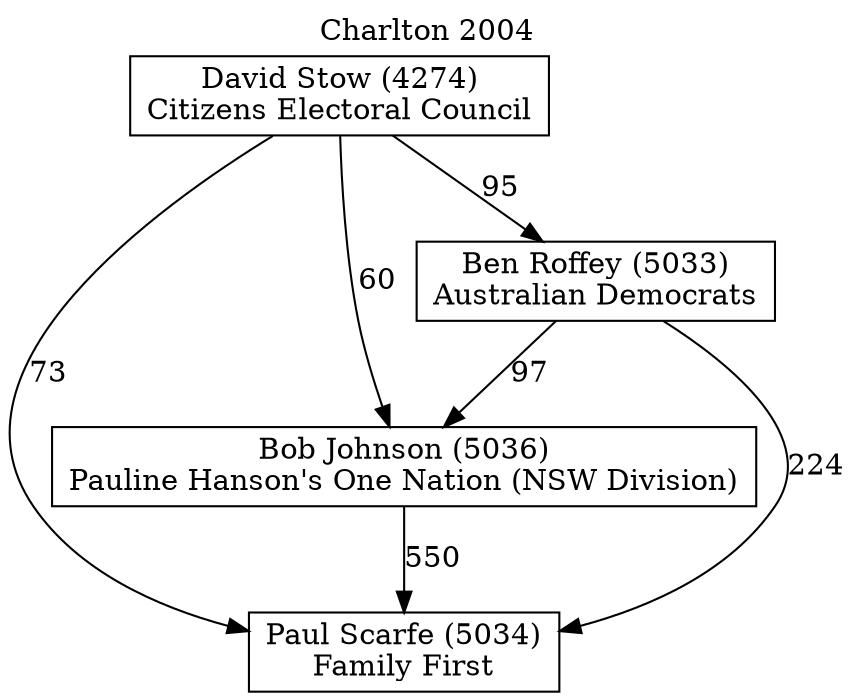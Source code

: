 // House preference flow
digraph "Paul Scarfe (5034)_Charlton_2004" {
	graph [label="Charlton 2004" labelloc=t mclimit=10]
	node [shape=box]
	"Paul Scarfe (5034)" [label="Paul Scarfe (5034)
Family First"]
	"Bob Johnson (5036)" [label="Bob Johnson (5036)
Pauline Hanson's One Nation (NSW Division)"]
	"Ben Roffey (5033)" [label="Ben Roffey (5033)
Australian Democrats"]
	"David Stow (4274)" [label="David Stow (4274)
Citizens Electoral Council"]
	"Bob Johnson (5036)" -> "Paul Scarfe (5034)" [label=550]
	"Ben Roffey (5033)" -> "Bob Johnson (5036)" [label=97]
	"David Stow (4274)" -> "Ben Roffey (5033)" [label=95]
	"Ben Roffey (5033)" -> "Paul Scarfe (5034)" [label=224]
	"David Stow (4274)" -> "Paul Scarfe (5034)" [label=73]
	"David Stow (4274)" -> "Bob Johnson (5036)" [label=60]
}
